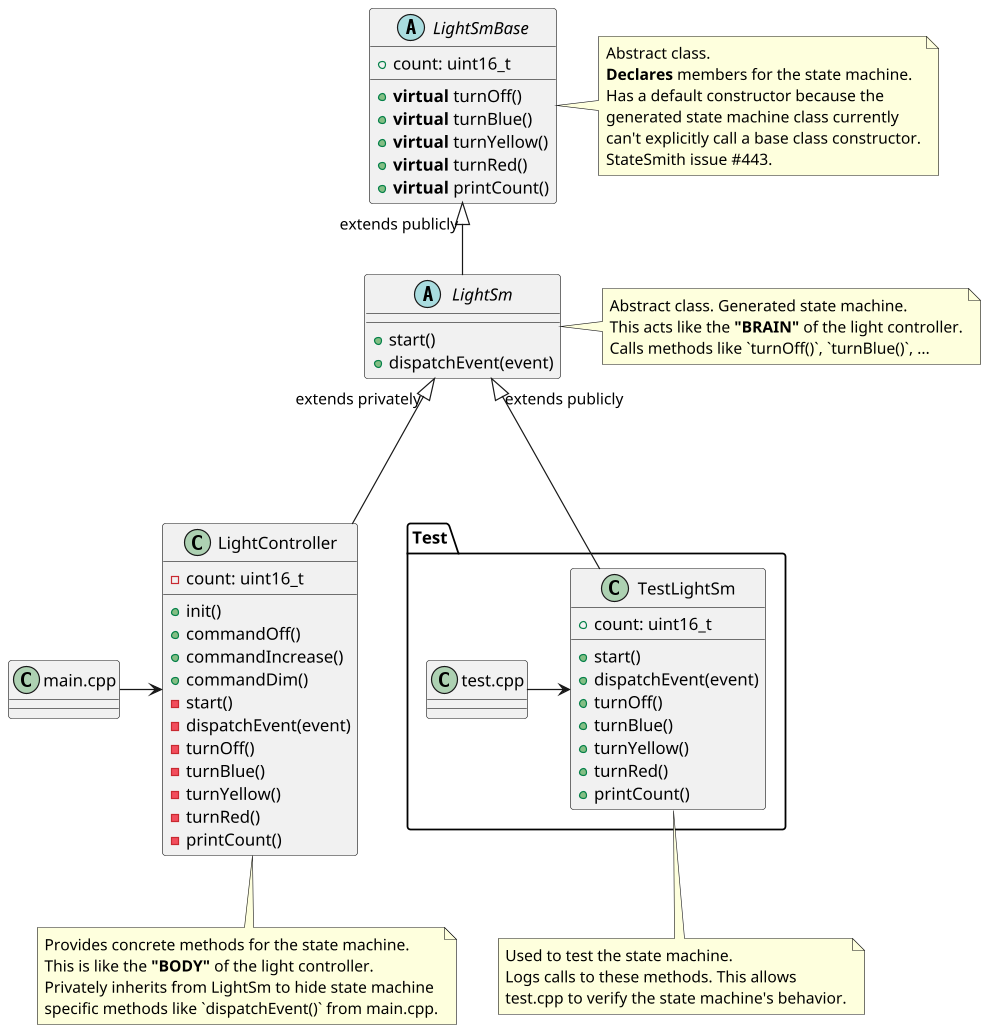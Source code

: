 @startuml

scale 1.2

abstract class LightSmBase {
    + count: uint16_t
    + <b>virtual</b> turnOff()
    + <b>virtual</b> turnBlue()
    + <b>virtual</b> turnYellow()
    + <b>virtual</b> turnRed()
    + <b>virtual</b> printCount()
}

abstract class LightSm {
    + start()
    + dispatchEvent(event)
}

class LightController {
    - count: uint16_t
    + init()
    + commandOff()
    + commandIncrease()
    + commandDim()
    - start()
    - dispatchEvent(event)
    - turnOff()
    - turnBlue()
    - turnYellow()
    - turnRed()
    - printCount()
}

class Test.TestLightSm {
    + count: uint16_t
    + start()
    + dispatchEvent(event)
    + turnOff()
    + turnBlue()
    + turnYellow()
    + turnRed()
    + printCount()
}

class "main.cpp" as main {
    ' light_controller: LightController
}

class "test.cpp" as Test.test {
    ' light_controller: TestLightSm
}

LightSmBase "extends publicly" <|-- LightSm
LightSm "extends privately" <|--- LightController
LightSm "extends publicly" <|--- TestLightSm
main -> LightController
test -> TestLightSm

note right of LightSmBase
    Abstract class.
    **Declares** members for the state machine.
    Has a default constructor because the
    generated state machine class currently
    can't explicitly call a base class constructor.
    StateSmith issue #443.
end note

note right of LightSm
    Abstract class. Generated state machine.
    This acts like the **"BRAIN"** of the light controller.
    Calls methods like `turnOff()`, `turnBlue()`, ...
end note

note bottom of LightController
    Provides concrete methods for the state machine.
    This is like the **"BODY"** of the light controller.
    Privately inherits from LightSm to hide state machine
    specific methods like `dispatchEvent()` from main.cpp.
end note

note bottom of TestLightSm
    Used to test the state machine.
    Logs calls to these methods. This allows
    test.cpp to verify the state machine's behavior.
end note

@enduml